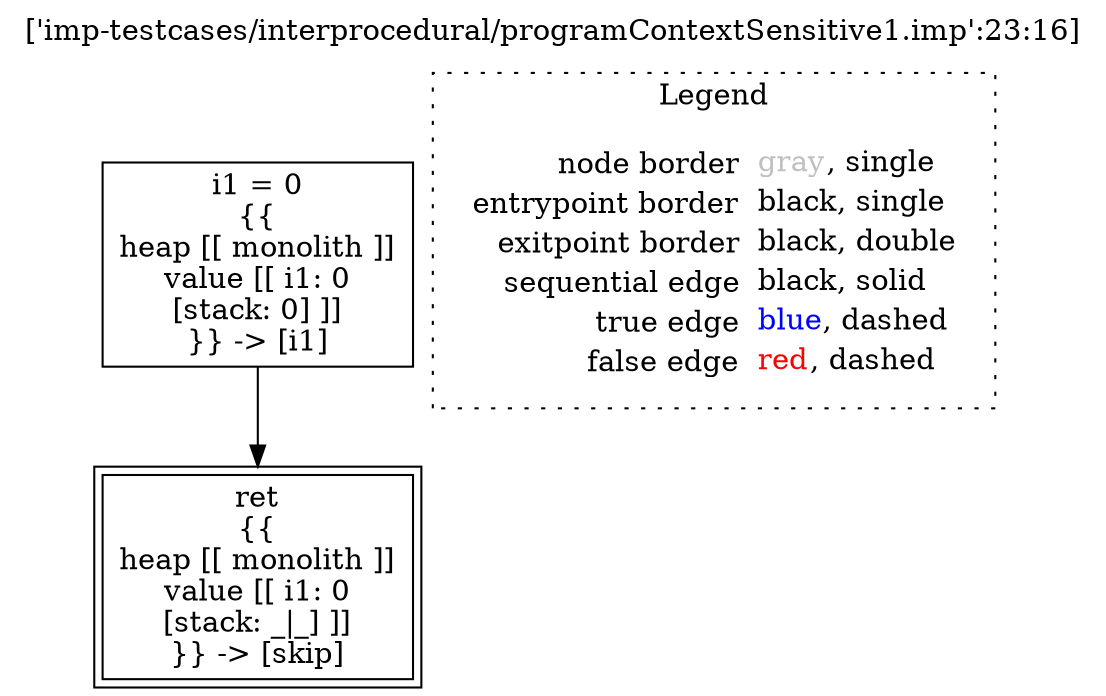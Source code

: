 digraph {
	labelloc="t";
	label="['imp-testcases/interprocedural/programContextSensitive1.imp':23:16]";
	"node0" [shape="rect",color="black",label=<i1 = 0<BR/>{{<BR/>heap [[ monolith ]]<BR/>value [[ i1: 0<BR/>[stack: 0] ]]<BR/>}} -&gt; [i1]>];
	"node1" [shape="rect",color="black",peripheries="2",label=<ret<BR/>{{<BR/>heap [[ monolith ]]<BR/>value [[ i1: 0<BR/>[stack: _|_] ]]<BR/>}} -&gt; [skip]>];
	"node0" -> "node1" [color="black"];
subgraph cluster_legend {
	label="Legend";
	style=dotted;
	node [shape=plaintext];
	"legend" [label=<<table border="0" cellpadding="2" cellspacing="0" cellborder="0"><tr><td align="right">node border&nbsp;</td><td align="left"><font color="gray">gray</font>, single</td></tr><tr><td align="right">entrypoint border&nbsp;</td><td align="left"><font color="black">black</font>, single</td></tr><tr><td align="right">exitpoint border&nbsp;</td><td align="left"><font color="black">black</font>, double</td></tr><tr><td align="right">sequential edge&nbsp;</td><td align="left"><font color="black">black</font>, solid</td></tr><tr><td align="right">true edge&nbsp;</td><td align="left"><font color="blue">blue</font>, dashed</td></tr><tr><td align="right">false edge&nbsp;</td><td align="left"><font color="red">red</font>, dashed</td></tr></table>>];
}

}
